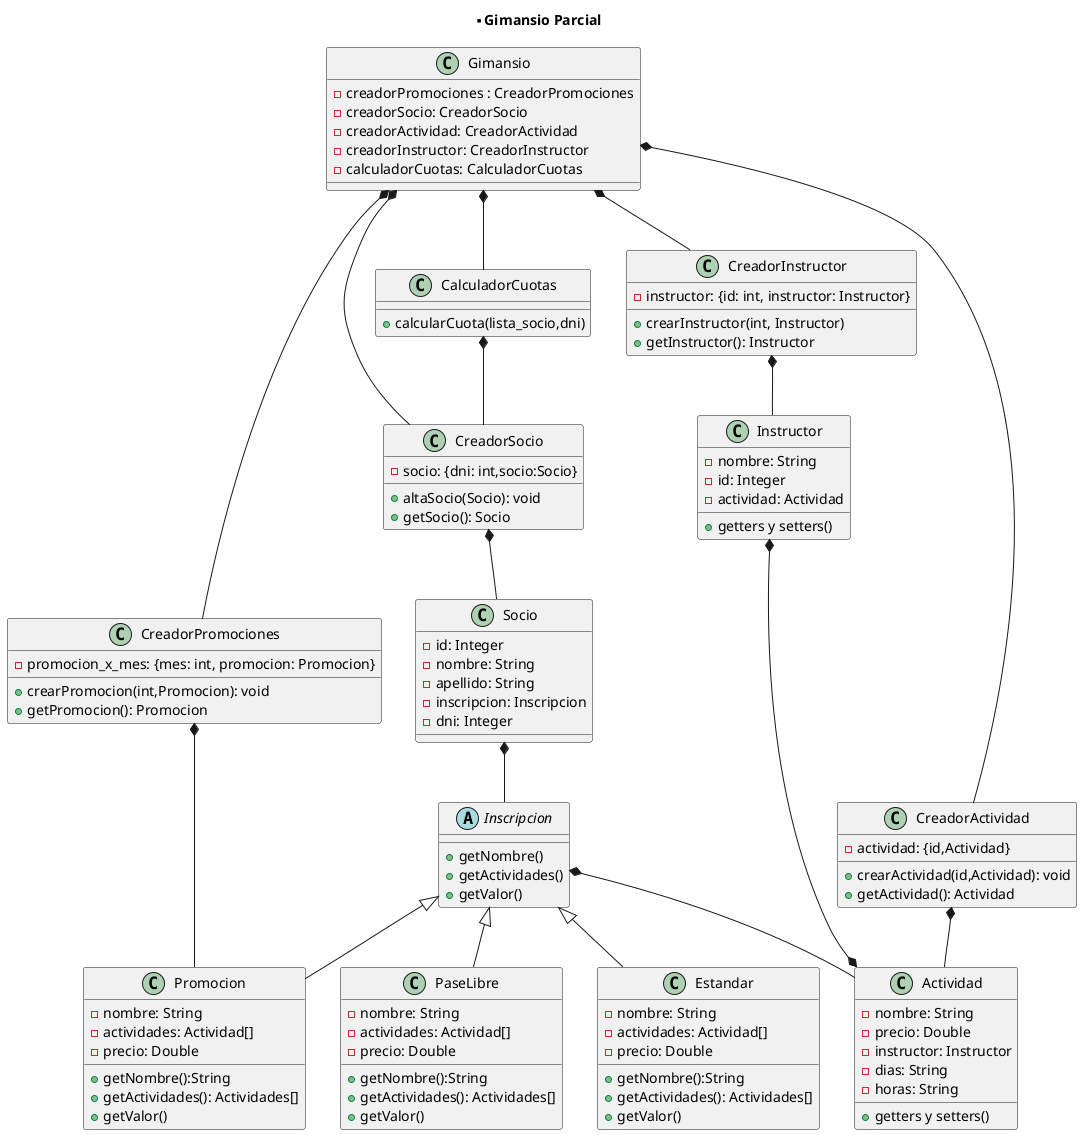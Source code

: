 @startuml

title ** Gimansio Parcial 

class Gimansio{
    - creadorPromociones : CreadorPromociones
    - creadorSocio: CreadorSocio
    - creadorActividad: CreadorActividad
    - creadorInstructor: CreadorInstructor
    - calculadorCuotas: CalculadorCuotas
}

class CreadorPromociones{
    - promocion_x_mes: {mes: int, promocion: Promocion}
    + crearPromocion(int,Promocion): void
    + getPromocion(): Promocion
}

class CreadorSocio{
    - socio: {dni: int,socio:Socio}
    + altaSocio(Socio): void
    + getSocio(): Socio
}

class CreadorInstructor{
    - instructor: {id: int, instructor: Instructor}
    + crearInstructor(int, Instructor)
    + getInstructor(): Instructor
}

class CreadorActividad{
    - actividad: {id,Actividad}
    + crearActividad(id,Actividad): void
    + getActividad(): Actividad
}

class CalculadorCuotas{
    + calcularCuota(lista_socio,dni)
}

class Instructor{
    - nombre: String 
    - id: Integer 
    - actividad: Actividad 
    + getters y setters()
}

class Actividad{
    - nombre: String 
    - precio: Double
    - instructor: Instructor
    - dias: String 
    - horas: String 
    + getters y setters()
}

class Socio{
    - id: Integer 
    - nombre: String 
    - apellido: String
    - inscripcion: Inscripcion
    - dni: Integer
}

abstract class Inscripcion{
    + getNombre()
    + getActividades()
    + getValor()
}

class Promocion{
    - nombre: String
    - actividades: Actividad[]
    - precio: Double
    + getNombre():String
    + getActividades(): Actividades[]
    + getValor()
}

class PaseLibre{
    - nombre: String
    - actividades: Actividad[]
    - precio: Double
    + getNombre():String
    + getActividades(): Actividades[]
    + getValor()
}

class Estandar{
    - nombre: String
    - actividades: Actividad[]
    - precio: Double
    + getNombre():String
    + getActividades(): Actividades[]
    + getValor()
}

' Relaciones

Gimansio *-- CreadorPromociones
Gimansio *-- CreadorActividad
Gimansio *-- CreadorSocio
Gimansio *-- CreadorInstructor
Gimansio *-- CalculadorCuotas

CreadorPromociones *-- Promocion

Inscripcion <|-- Promocion
Inscripcion <|-- PaseLibre
Inscripcion <|-- Estandar 

CreadorSocio *-- Socio 

Socio *-- Inscripcion

CreadorInstructor *-- Instructor
CreadorActividad *-- Actividad

Instructor *--* Actividad
Inscripcion *-- Actividad 

CalculadorCuotas *-- CreadorSocio


@enduml